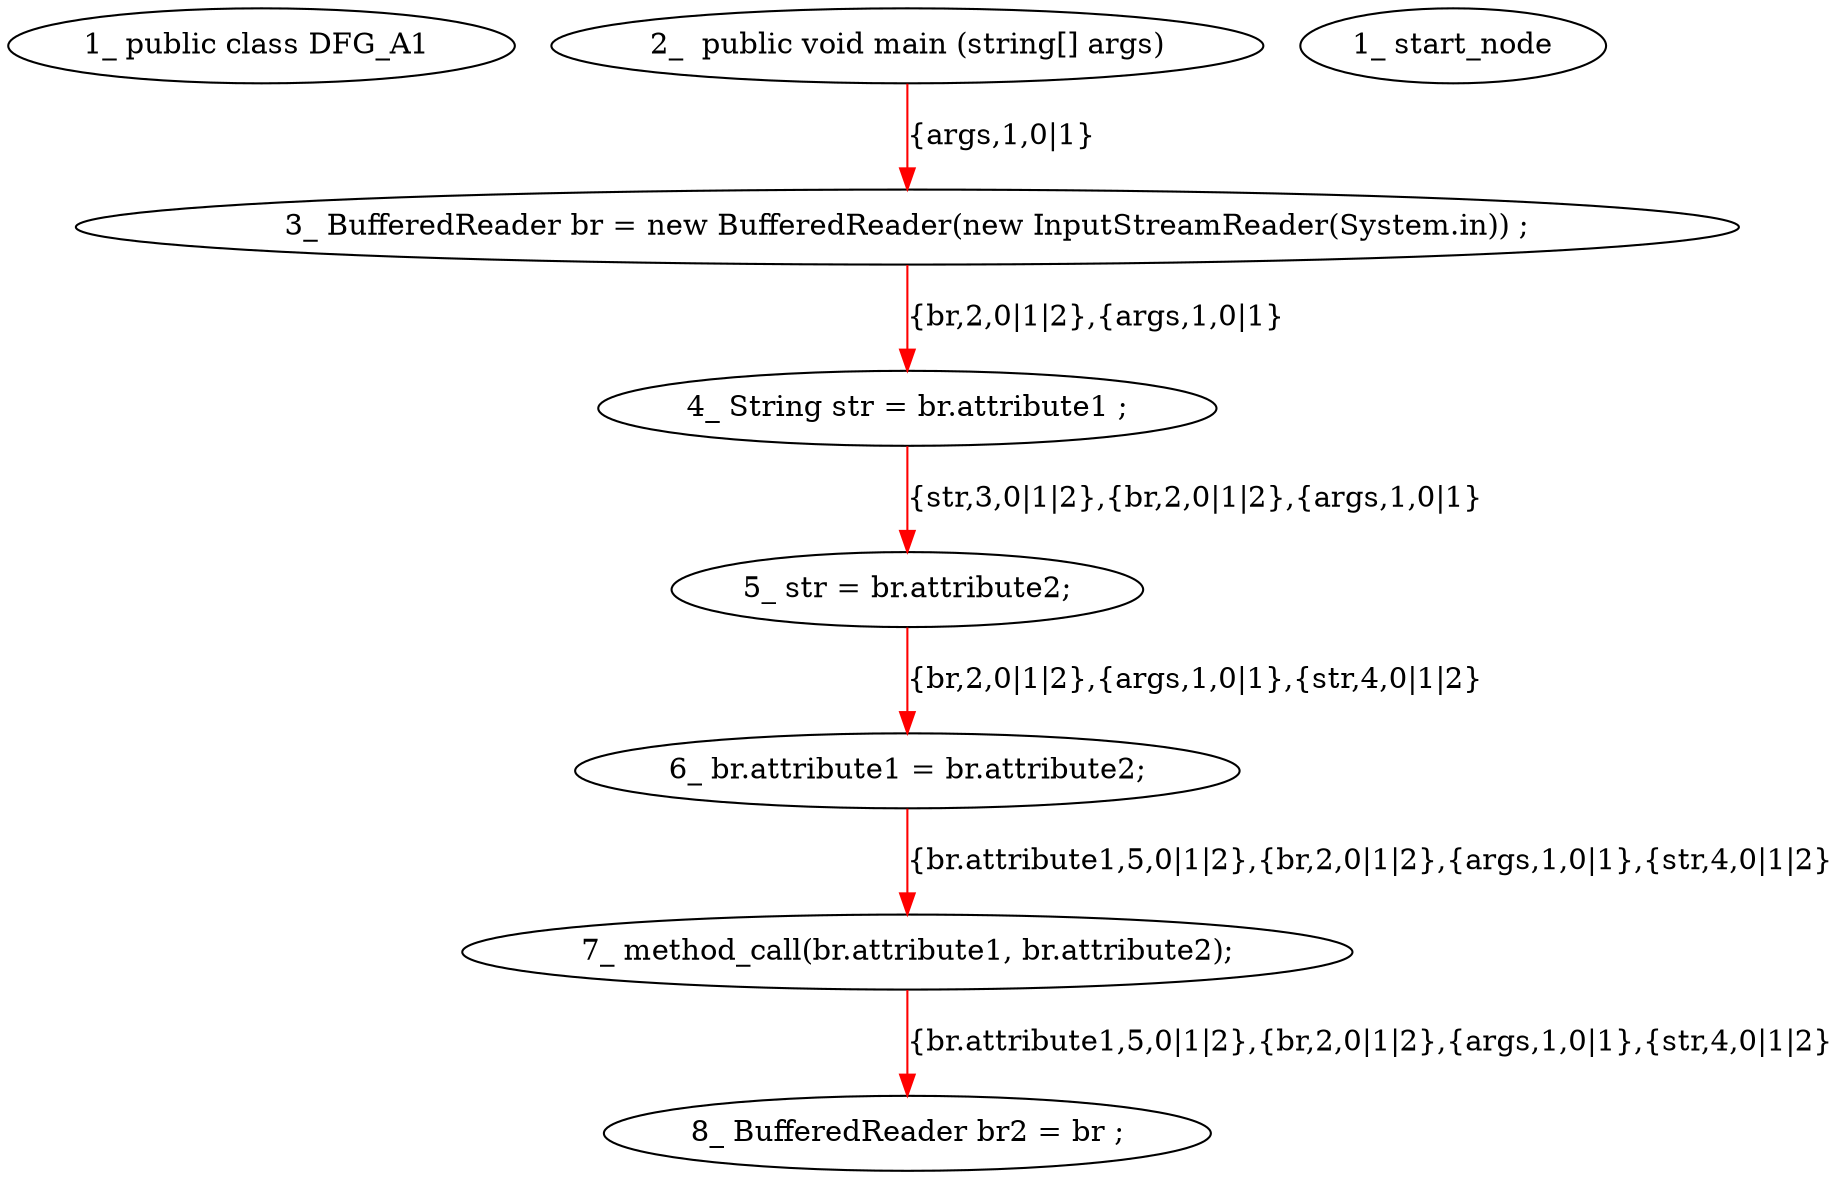 digraph  {
6 [label="1_\ public\ class\ DFG_A1\ ", type_label=class_declaration];
10 [label="2_\ \ public\ void\ main\ \(string\[\]\ args\)", type_label=method_declaration];
21 [label="3_\ BufferedReader\ br\ =\ new\ BufferedReader\(new\ InputStreamReader\(System\.in\)\)\ ;", type_label=local_declaration];
38 [label="4_\ String\ str\ =\ br\.attribute1\ ;", type_label=local_declaration];
47 [label="5_\ str\ =\ br\.attribute2;", type_label=expression_statement];
54 [label="6_\ br\.attribute1\ =\ br\.attribute2;", type_label=expression_statement];
63 [label="7_\ method_call\(br\.attribute1,\ br\.attribute2\);", type_label=expression_statement];
75 [label="8_\ BufferedReader\ br2\ =\ br\ ;", type_label=local_declaration];
1 [label="1_\ start_node", type_label=start];
10 -> 21  [color=red, controlflow_type=first_next_line, edge_type=CFG_edge, key=0, label="{args,1,0|1}"];
21 -> 38  [color=red, controlflow_type="next_line 1", edge_type=CFG_edge, key=0, label="{br,2,0|1|2},{args,1,0|1}"];
38 -> 47  [color=red, controlflow_type="next_line 1", edge_type=CFG_edge, key=0, label="{str,3,0|1|2},{br,2,0|1|2},{args,1,0|1}"];
47 -> 54  [color=red, controlflow_type="next_line 1", edge_type=CFG_edge, key=0, label="{br,2,0|1|2},{args,1,0|1},{str,4,0|1|2}"];
54 -> 63  [color=red, controlflow_type="next_line 1", edge_type=CFG_edge, key=0, label="{br.attribute1,5,0|1|2},{br,2,0|1|2},{args,1,0|1},{str,4,0|1|2}"];
63 -> 75  [color=red, controlflow_type="next_line 1", edge_type=CFG_edge, key=0, label="{br.attribute1,5,0|1|2},{br,2,0|1|2},{args,1,0|1},{str,4,0|1|2}"];
}
